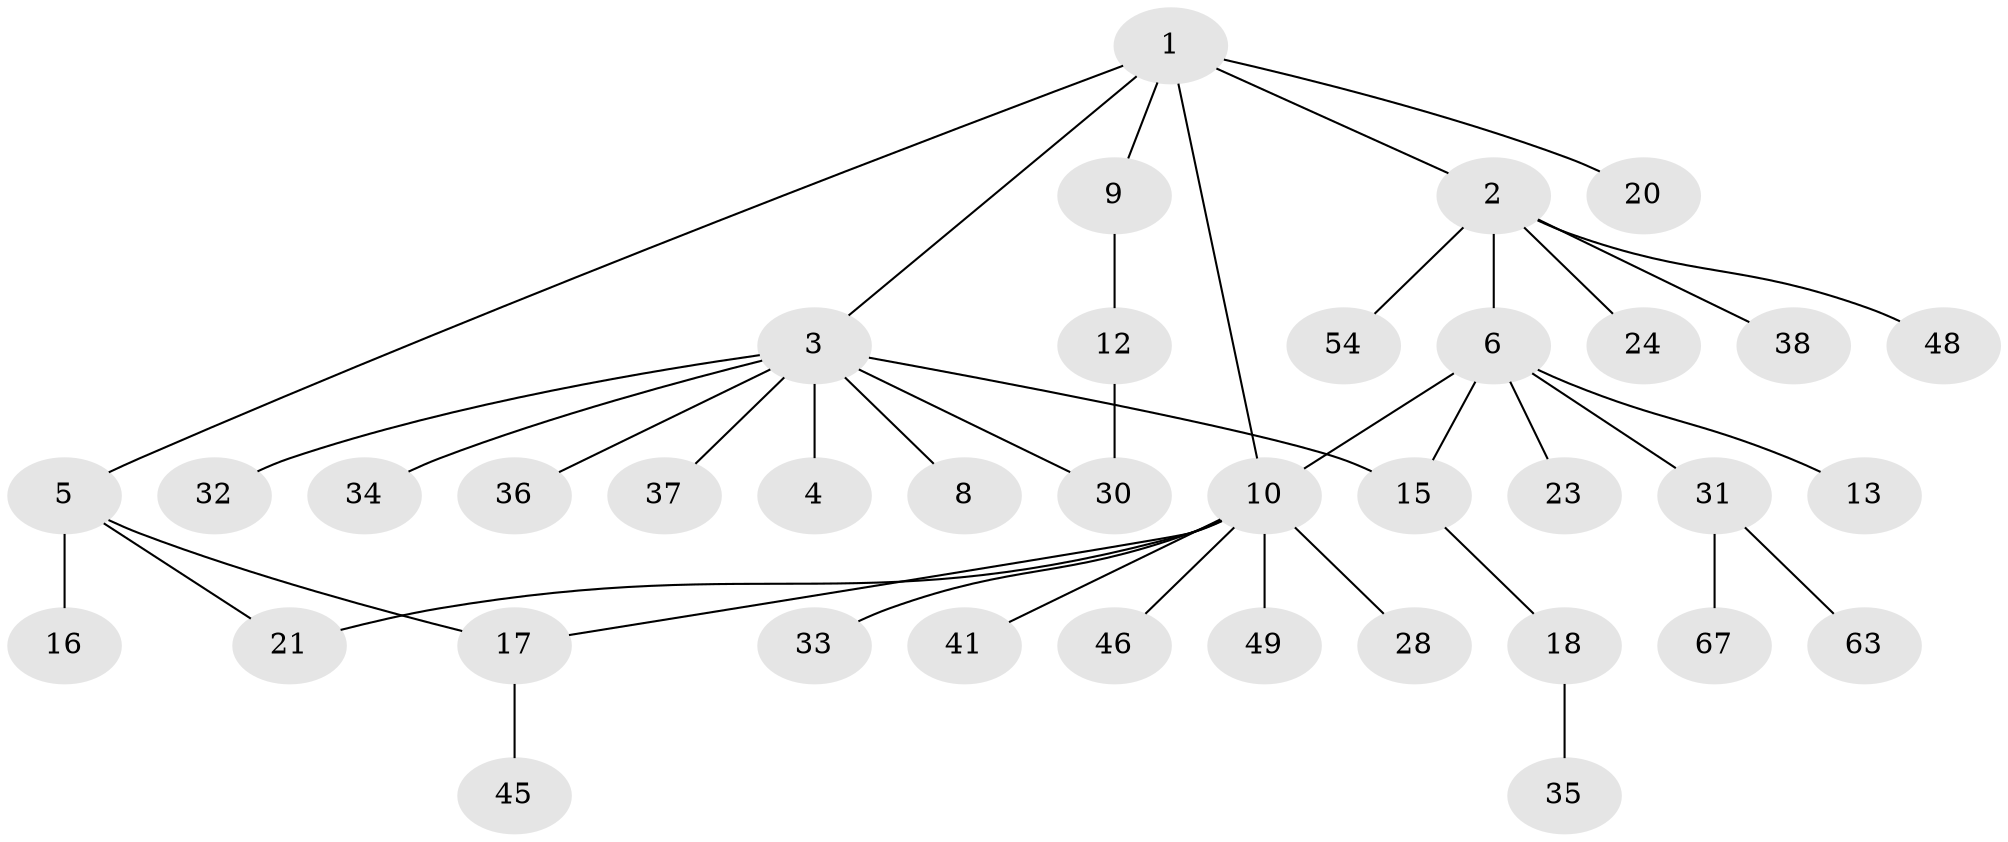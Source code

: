 // original degree distribution, {6: 0.013333333333333334, 8: 0.013333333333333334, 9: 0.02666666666666667, 1: 0.5866666666666667, 4: 0.02666666666666667, 10: 0.013333333333333334, 11: 0.013333333333333334, 2: 0.18666666666666668, 3: 0.10666666666666667, 5: 0.013333333333333334}
// Generated by graph-tools (version 1.1) at 2025/14/03/09/25 04:14:26]
// undirected, 37 vertices, 41 edges
graph export_dot {
graph [start="1"]
  node [color=gray90,style=filled];
  1;
  2;
  3;
  4;
  5;
  6 [super="+27+68+73+39+65+22+7+29+11"];
  8;
  9;
  10;
  12 [super="+50"];
  13;
  15 [super="+40+59+56"];
  16;
  17;
  18 [super="+26+42"];
  20;
  21 [super="+47"];
  23;
  24;
  28;
  30;
  31;
  32;
  33 [super="+61"];
  34 [super="+55"];
  35;
  36 [super="+72+75"];
  37 [super="+74+57"];
  38;
  41;
  45;
  46 [super="+60"];
  48;
  49;
  54 [super="+69"];
  63;
  67;
  1 -- 2;
  1 -- 3;
  1 -- 5;
  1 -- 9;
  1 -- 10;
  1 -- 20;
  2 -- 6 [weight=3];
  2 -- 24;
  2 -- 38;
  2 -- 48;
  2 -- 54;
  3 -- 4;
  3 -- 8;
  3 -- 15;
  3 -- 30;
  3 -- 32;
  3 -- 34;
  3 -- 36;
  3 -- 37;
  5 -- 16;
  5 -- 17;
  5 -- 21;
  6 -- 23;
  6 -- 13;
  6 -- 15;
  6 -- 10;
  6 -- 31;
  9 -- 12;
  10 -- 17;
  10 -- 28;
  10 -- 33;
  10 -- 41;
  10 -- 46;
  10 -- 49;
  10 -- 21;
  12 -- 30;
  15 -- 18;
  17 -- 45;
  18 -- 35;
  31 -- 63;
  31 -- 67;
}
